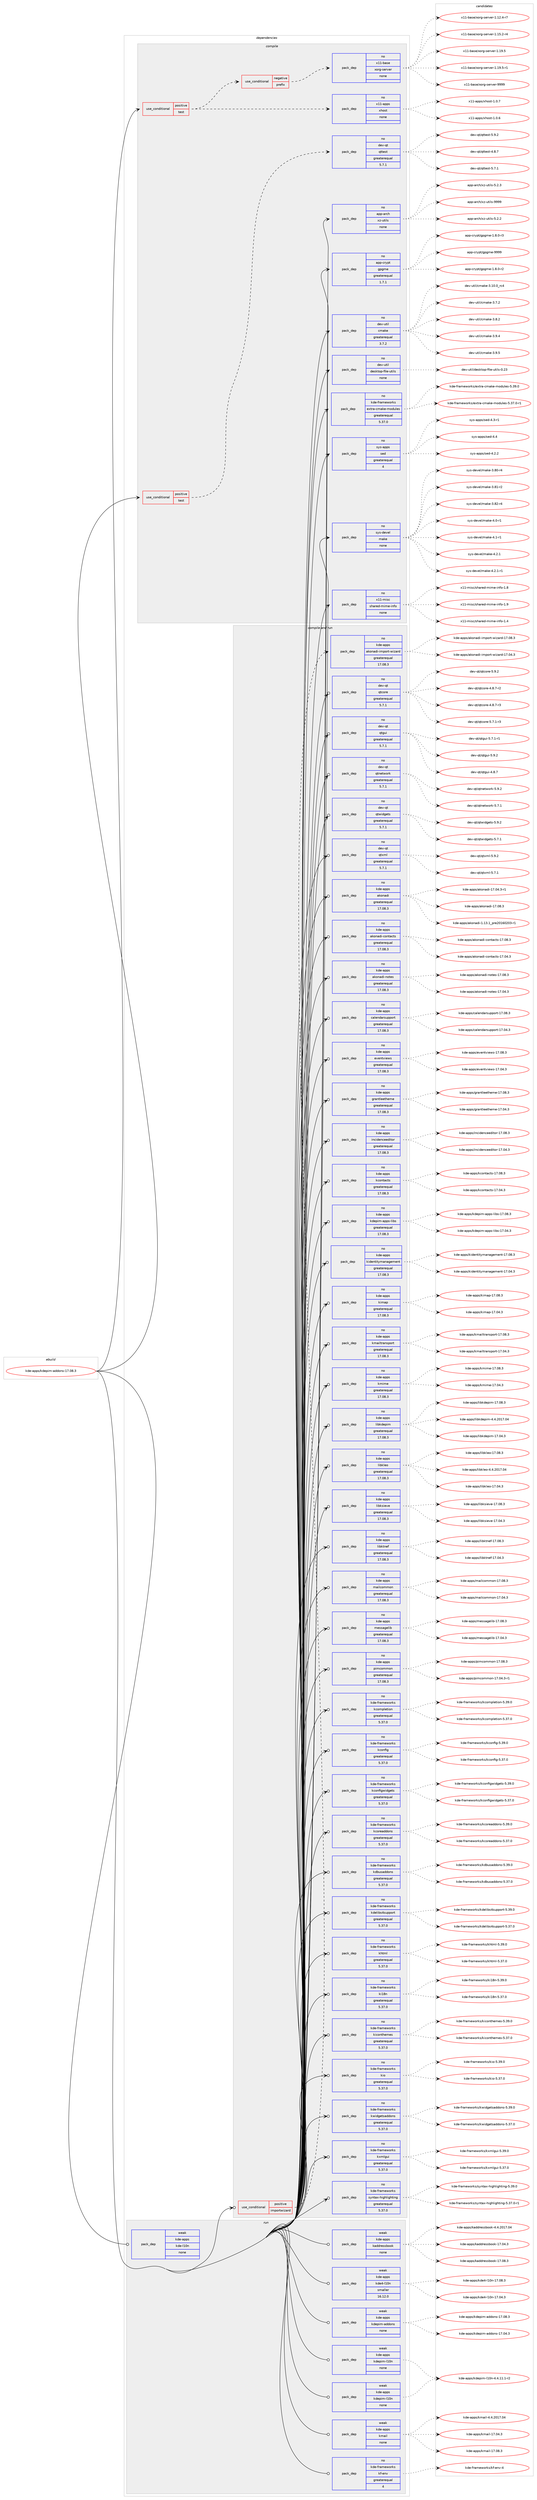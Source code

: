 digraph prolog {

# *************
# Graph options
# *************

newrank=true;
concentrate=true;
compound=true;
graph [rankdir=LR,fontname=Helvetica,fontsize=10,ranksep=1.5];#, ranksep=2.5, nodesep=0.2];
edge  [arrowhead=vee];
node  [fontname=Helvetica,fontsize=10];

# **********
# The ebuild
# **********

subgraph cluster_leftcol {
color=gray;
rank=same;
label=<<i>ebuild</i>>;
id [label="kde-apps/kdepim-addons-17.08.3", color=red, width=4, href="../kde-apps/kdepim-addons-17.08.3.svg"];
}

# ****************
# The dependencies
# ****************

subgraph cluster_midcol {
color=gray;
label=<<i>dependencies</i>>;
subgraph cluster_compile {
fillcolor="#eeeeee";
style=filled;
label=<<i>compile</i>>;
subgraph cond82694 {
dependency318631 [label=<<TABLE BORDER="0" CELLBORDER="1" CELLSPACING="0" CELLPADDING="4"><TR><TD ROWSPAN="3" CELLPADDING="10">use_conditional</TD></TR><TR><TD>positive</TD></TR><TR><TD>test</TD></TR></TABLE>>, shape=none, color=red];
subgraph cond82695 {
dependency318632 [label=<<TABLE BORDER="0" CELLBORDER="1" CELLSPACING="0" CELLPADDING="4"><TR><TD ROWSPAN="3" CELLPADDING="10">use_conditional</TD></TR><TR><TD>negative</TD></TR><TR><TD>prefix</TD></TR></TABLE>>, shape=none, color=red];
subgraph pack230943 {
dependency318633 [label=<<TABLE BORDER="0" CELLBORDER="1" CELLSPACING="0" CELLPADDING="4" WIDTH="220"><TR><TD ROWSPAN="6" CELLPADDING="30">pack_dep</TD></TR><TR><TD WIDTH="110">no</TD></TR><TR><TD>x11-base</TD></TR><TR><TD>xorg-server</TD></TR><TR><TD>none</TD></TR><TR><TD></TD></TR></TABLE>>, shape=none, color=blue];
}
dependency318632:e -> dependency318633:w [weight=20,style="dashed",arrowhead="vee"];
}
dependency318631:e -> dependency318632:w [weight=20,style="dashed",arrowhead="vee"];
subgraph pack230944 {
dependency318634 [label=<<TABLE BORDER="0" CELLBORDER="1" CELLSPACING="0" CELLPADDING="4" WIDTH="220"><TR><TD ROWSPAN="6" CELLPADDING="30">pack_dep</TD></TR><TR><TD WIDTH="110">no</TD></TR><TR><TD>x11-apps</TD></TR><TR><TD>xhost</TD></TR><TR><TD>none</TD></TR><TR><TD></TD></TR></TABLE>>, shape=none, color=blue];
}
dependency318631:e -> dependency318634:w [weight=20,style="dashed",arrowhead="vee"];
}
id:e -> dependency318631:w [weight=20,style="solid",arrowhead="vee"];
subgraph cond82696 {
dependency318635 [label=<<TABLE BORDER="0" CELLBORDER="1" CELLSPACING="0" CELLPADDING="4"><TR><TD ROWSPAN="3" CELLPADDING="10">use_conditional</TD></TR><TR><TD>positive</TD></TR><TR><TD>test</TD></TR></TABLE>>, shape=none, color=red];
subgraph pack230945 {
dependency318636 [label=<<TABLE BORDER="0" CELLBORDER="1" CELLSPACING="0" CELLPADDING="4" WIDTH="220"><TR><TD ROWSPAN="6" CELLPADDING="30">pack_dep</TD></TR><TR><TD WIDTH="110">no</TD></TR><TR><TD>dev-qt</TD></TR><TR><TD>qttest</TD></TR><TR><TD>greaterequal</TD></TR><TR><TD>5.7.1</TD></TR></TABLE>>, shape=none, color=blue];
}
dependency318635:e -> dependency318636:w [weight=20,style="dashed",arrowhead="vee"];
}
id:e -> dependency318635:w [weight=20,style="solid",arrowhead="vee"];
subgraph pack230946 {
dependency318637 [label=<<TABLE BORDER="0" CELLBORDER="1" CELLSPACING="0" CELLPADDING="4" WIDTH="220"><TR><TD ROWSPAN="6" CELLPADDING="30">pack_dep</TD></TR><TR><TD WIDTH="110">no</TD></TR><TR><TD>app-arch</TD></TR><TR><TD>xz-utils</TD></TR><TR><TD>none</TD></TR><TR><TD></TD></TR></TABLE>>, shape=none, color=blue];
}
id:e -> dependency318637:w [weight=20,style="solid",arrowhead="vee"];
subgraph pack230947 {
dependency318638 [label=<<TABLE BORDER="0" CELLBORDER="1" CELLSPACING="0" CELLPADDING="4" WIDTH="220"><TR><TD ROWSPAN="6" CELLPADDING="30">pack_dep</TD></TR><TR><TD WIDTH="110">no</TD></TR><TR><TD>app-crypt</TD></TR><TR><TD>gpgme</TD></TR><TR><TD>greaterequal</TD></TR><TR><TD>1.7.1</TD></TR></TABLE>>, shape=none, color=blue];
}
id:e -> dependency318638:w [weight=20,style="solid",arrowhead="vee"];
subgraph pack230948 {
dependency318639 [label=<<TABLE BORDER="0" CELLBORDER="1" CELLSPACING="0" CELLPADDING="4" WIDTH="220"><TR><TD ROWSPAN="6" CELLPADDING="30">pack_dep</TD></TR><TR><TD WIDTH="110">no</TD></TR><TR><TD>dev-util</TD></TR><TR><TD>cmake</TD></TR><TR><TD>greaterequal</TD></TR><TR><TD>3.7.2</TD></TR></TABLE>>, shape=none, color=blue];
}
id:e -> dependency318639:w [weight=20,style="solid",arrowhead="vee"];
subgraph pack230949 {
dependency318640 [label=<<TABLE BORDER="0" CELLBORDER="1" CELLSPACING="0" CELLPADDING="4" WIDTH="220"><TR><TD ROWSPAN="6" CELLPADDING="30">pack_dep</TD></TR><TR><TD WIDTH="110">no</TD></TR><TR><TD>dev-util</TD></TR><TR><TD>desktop-file-utils</TD></TR><TR><TD>none</TD></TR><TR><TD></TD></TR></TABLE>>, shape=none, color=blue];
}
id:e -> dependency318640:w [weight=20,style="solid",arrowhead="vee"];
subgraph pack230950 {
dependency318641 [label=<<TABLE BORDER="0" CELLBORDER="1" CELLSPACING="0" CELLPADDING="4" WIDTH="220"><TR><TD ROWSPAN="6" CELLPADDING="30">pack_dep</TD></TR><TR><TD WIDTH="110">no</TD></TR><TR><TD>kde-frameworks</TD></TR><TR><TD>extra-cmake-modules</TD></TR><TR><TD>greaterequal</TD></TR><TR><TD>5.37.0</TD></TR></TABLE>>, shape=none, color=blue];
}
id:e -> dependency318641:w [weight=20,style="solid",arrowhead="vee"];
subgraph pack230951 {
dependency318642 [label=<<TABLE BORDER="0" CELLBORDER="1" CELLSPACING="0" CELLPADDING="4" WIDTH="220"><TR><TD ROWSPAN="6" CELLPADDING="30">pack_dep</TD></TR><TR><TD WIDTH="110">no</TD></TR><TR><TD>sys-apps</TD></TR><TR><TD>sed</TD></TR><TR><TD>greaterequal</TD></TR><TR><TD>4</TD></TR></TABLE>>, shape=none, color=blue];
}
id:e -> dependency318642:w [weight=20,style="solid",arrowhead="vee"];
subgraph pack230952 {
dependency318643 [label=<<TABLE BORDER="0" CELLBORDER="1" CELLSPACING="0" CELLPADDING="4" WIDTH="220"><TR><TD ROWSPAN="6" CELLPADDING="30">pack_dep</TD></TR><TR><TD WIDTH="110">no</TD></TR><TR><TD>sys-devel</TD></TR><TR><TD>make</TD></TR><TR><TD>none</TD></TR><TR><TD></TD></TR></TABLE>>, shape=none, color=blue];
}
id:e -> dependency318643:w [weight=20,style="solid",arrowhead="vee"];
subgraph pack230953 {
dependency318644 [label=<<TABLE BORDER="0" CELLBORDER="1" CELLSPACING="0" CELLPADDING="4" WIDTH="220"><TR><TD ROWSPAN="6" CELLPADDING="30">pack_dep</TD></TR><TR><TD WIDTH="110">no</TD></TR><TR><TD>x11-misc</TD></TR><TR><TD>shared-mime-info</TD></TR><TR><TD>none</TD></TR><TR><TD></TD></TR></TABLE>>, shape=none, color=blue];
}
id:e -> dependency318644:w [weight=20,style="solid",arrowhead="vee"];
}
subgraph cluster_compileandrun {
fillcolor="#eeeeee";
style=filled;
label=<<i>compile and run</i>>;
subgraph cond82697 {
dependency318645 [label=<<TABLE BORDER="0" CELLBORDER="1" CELLSPACING="0" CELLPADDING="4"><TR><TD ROWSPAN="3" CELLPADDING="10">use_conditional</TD></TR><TR><TD>positive</TD></TR><TR><TD>importwizard</TD></TR></TABLE>>, shape=none, color=red];
subgraph pack230954 {
dependency318646 [label=<<TABLE BORDER="0" CELLBORDER="1" CELLSPACING="0" CELLPADDING="4" WIDTH="220"><TR><TD ROWSPAN="6" CELLPADDING="30">pack_dep</TD></TR><TR><TD WIDTH="110">no</TD></TR><TR><TD>kde-apps</TD></TR><TR><TD>akonadi-import-wizard</TD></TR><TR><TD>greaterequal</TD></TR><TR><TD>17.08.3</TD></TR></TABLE>>, shape=none, color=blue];
}
dependency318645:e -> dependency318646:w [weight=20,style="dashed",arrowhead="vee"];
}
id:e -> dependency318645:w [weight=20,style="solid",arrowhead="odotvee"];
subgraph pack230955 {
dependency318647 [label=<<TABLE BORDER="0" CELLBORDER="1" CELLSPACING="0" CELLPADDING="4" WIDTH="220"><TR><TD ROWSPAN="6" CELLPADDING="30">pack_dep</TD></TR><TR><TD WIDTH="110">no</TD></TR><TR><TD>dev-qt</TD></TR><TR><TD>qtcore</TD></TR><TR><TD>greaterequal</TD></TR><TR><TD>5.7.1</TD></TR></TABLE>>, shape=none, color=blue];
}
id:e -> dependency318647:w [weight=20,style="solid",arrowhead="odotvee"];
subgraph pack230956 {
dependency318648 [label=<<TABLE BORDER="0" CELLBORDER="1" CELLSPACING="0" CELLPADDING="4" WIDTH="220"><TR><TD ROWSPAN="6" CELLPADDING="30">pack_dep</TD></TR><TR><TD WIDTH="110">no</TD></TR><TR><TD>dev-qt</TD></TR><TR><TD>qtgui</TD></TR><TR><TD>greaterequal</TD></TR><TR><TD>5.7.1</TD></TR></TABLE>>, shape=none, color=blue];
}
id:e -> dependency318648:w [weight=20,style="solid",arrowhead="odotvee"];
subgraph pack230957 {
dependency318649 [label=<<TABLE BORDER="0" CELLBORDER="1" CELLSPACING="0" CELLPADDING="4" WIDTH="220"><TR><TD ROWSPAN="6" CELLPADDING="30">pack_dep</TD></TR><TR><TD WIDTH="110">no</TD></TR><TR><TD>dev-qt</TD></TR><TR><TD>qtnetwork</TD></TR><TR><TD>greaterequal</TD></TR><TR><TD>5.7.1</TD></TR></TABLE>>, shape=none, color=blue];
}
id:e -> dependency318649:w [weight=20,style="solid",arrowhead="odotvee"];
subgraph pack230958 {
dependency318650 [label=<<TABLE BORDER="0" CELLBORDER="1" CELLSPACING="0" CELLPADDING="4" WIDTH="220"><TR><TD ROWSPAN="6" CELLPADDING="30">pack_dep</TD></TR><TR><TD WIDTH="110">no</TD></TR><TR><TD>dev-qt</TD></TR><TR><TD>qtwidgets</TD></TR><TR><TD>greaterequal</TD></TR><TR><TD>5.7.1</TD></TR></TABLE>>, shape=none, color=blue];
}
id:e -> dependency318650:w [weight=20,style="solid",arrowhead="odotvee"];
subgraph pack230959 {
dependency318651 [label=<<TABLE BORDER="0" CELLBORDER="1" CELLSPACING="0" CELLPADDING="4" WIDTH="220"><TR><TD ROWSPAN="6" CELLPADDING="30">pack_dep</TD></TR><TR><TD WIDTH="110">no</TD></TR><TR><TD>dev-qt</TD></TR><TR><TD>qtxml</TD></TR><TR><TD>greaterequal</TD></TR><TR><TD>5.7.1</TD></TR></TABLE>>, shape=none, color=blue];
}
id:e -> dependency318651:w [weight=20,style="solid",arrowhead="odotvee"];
subgraph pack230960 {
dependency318652 [label=<<TABLE BORDER="0" CELLBORDER="1" CELLSPACING="0" CELLPADDING="4" WIDTH="220"><TR><TD ROWSPAN="6" CELLPADDING="30">pack_dep</TD></TR><TR><TD WIDTH="110">no</TD></TR><TR><TD>kde-apps</TD></TR><TR><TD>akonadi</TD></TR><TR><TD>greaterequal</TD></TR><TR><TD>17.08.3</TD></TR></TABLE>>, shape=none, color=blue];
}
id:e -> dependency318652:w [weight=20,style="solid",arrowhead="odotvee"];
subgraph pack230961 {
dependency318653 [label=<<TABLE BORDER="0" CELLBORDER="1" CELLSPACING="0" CELLPADDING="4" WIDTH="220"><TR><TD ROWSPAN="6" CELLPADDING="30">pack_dep</TD></TR><TR><TD WIDTH="110">no</TD></TR><TR><TD>kde-apps</TD></TR><TR><TD>akonadi-contacts</TD></TR><TR><TD>greaterequal</TD></TR><TR><TD>17.08.3</TD></TR></TABLE>>, shape=none, color=blue];
}
id:e -> dependency318653:w [weight=20,style="solid",arrowhead="odotvee"];
subgraph pack230962 {
dependency318654 [label=<<TABLE BORDER="0" CELLBORDER="1" CELLSPACING="0" CELLPADDING="4" WIDTH="220"><TR><TD ROWSPAN="6" CELLPADDING="30">pack_dep</TD></TR><TR><TD WIDTH="110">no</TD></TR><TR><TD>kde-apps</TD></TR><TR><TD>akonadi-notes</TD></TR><TR><TD>greaterequal</TD></TR><TR><TD>17.08.3</TD></TR></TABLE>>, shape=none, color=blue];
}
id:e -> dependency318654:w [weight=20,style="solid",arrowhead="odotvee"];
subgraph pack230963 {
dependency318655 [label=<<TABLE BORDER="0" CELLBORDER="1" CELLSPACING="0" CELLPADDING="4" WIDTH="220"><TR><TD ROWSPAN="6" CELLPADDING="30">pack_dep</TD></TR><TR><TD WIDTH="110">no</TD></TR><TR><TD>kde-apps</TD></TR><TR><TD>calendarsupport</TD></TR><TR><TD>greaterequal</TD></TR><TR><TD>17.08.3</TD></TR></TABLE>>, shape=none, color=blue];
}
id:e -> dependency318655:w [weight=20,style="solid",arrowhead="odotvee"];
subgraph pack230964 {
dependency318656 [label=<<TABLE BORDER="0" CELLBORDER="1" CELLSPACING="0" CELLPADDING="4" WIDTH="220"><TR><TD ROWSPAN="6" CELLPADDING="30">pack_dep</TD></TR><TR><TD WIDTH="110">no</TD></TR><TR><TD>kde-apps</TD></TR><TR><TD>eventviews</TD></TR><TR><TD>greaterequal</TD></TR><TR><TD>17.08.3</TD></TR></TABLE>>, shape=none, color=blue];
}
id:e -> dependency318656:w [weight=20,style="solid",arrowhead="odotvee"];
subgraph pack230965 {
dependency318657 [label=<<TABLE BORDER="0" CELLBORDER="1" CELLSPACING="0" CELLPADDING="4" WIDTH="220"><TR><TD ROWSPAN="6" CELLPADDING="30">pack_dep</TD></TR><TR><TD WIDTH="110">no</TD></TR><TR><TD>kde-apps</TD></TR><TR><TD>grantleetheme</TD></TR><TR><TD>greaterequal</TD></TR><TR><TD>17.08.3</TD></TR></TABLE>>, shape=none, color=blue];
}
id:e -> dependency318657:w [weight=20,style="solid",arrowhead="odotvee"];
subgraph pack230966 {
dependency318658 [label=<<TABLE BORDER="0" CELLBORDER="1" CELLSPACING="0" CELLPADDING="4" WIDTH="220"><TR><TD ROWSPAN="6" CELLPADDING="30">pack_dep</TD></TR><TR><TD WIDTH="110">no</TD></TR><TR><TD>kde-apps</TD></TR><TR><TD>incidenceeditor</TD></TR><TR><TD>greaterequal</TD></TR><TR><TD>17.08.3</TD></TR></TABLE>>, shape=none, color=blue];
}
id:e -> dependency318658:w [weight=20,style="solid",arrowhead="odotvee"];
subgraph pack230967 {
dependency318659 [label=<<TABLE BORDER="0" CELLBORDER="1" CELLSPACING="0" CELLPADDING="4" WIDTH="220"><TR><TD ROWSPAN="6" CELLPADDING="30">pack_dep</TD></TR><TR><TD WIDTH="110">no</TD></TR><TR><TD>kde-apps</TD></TR><TR><TD>kcontacts</TD></TR><TR><TD>greaterequal</TD></TR><TR><TD>17.08.3</TD></TR></TABLE>>, shape=none, color=blue];
}
id:e -> dependency318659:w [weight=20,style="solid",arrowhead="odotvee"];
subgraph pack230968 {
dependency318660 [label=<<TABLE BORDER="0" CELLBORDER="1" CELLSPACING="0" CELLPADDING="4" WIDTH="220"><TR><TD ROWSPAN="6" CELLPADDING="30">pack_dep</TD></TR><TR><TD WIDTH="110">no</TD></TR><TR><TD>kde-apps</TD></TR><TR><TD>kdepim-apps-libs</TD></TR><TR><TD>greaterequal</TD></TR><TR><TD>17.08.3</TD></TR></TABLE>>, shape=none, color=blue];
}
id:e -> dependency318660:w [weight=20,style="solid",arrowhead="odotvee"];
subgraph pack230969 {
dependency318661 [label=<<TABLE BORDER="0" CELLBORDER="1" CELLSPACING="0" CELLPADDING="4" WIDTH="220"><TR><TD ROWSPAN="6" CELLPADDING="30">pack_dep</TD></TR><TR><TD WIDTH="110">no</TD></TR><TR><TD>kde-apps</TD></TR><TR><TD>kidentitymanagement</TD></TR><TR><TD>greaterequal</TD></TR><TR><TD>17.08.3</TD></TR></TABLE>>, shape=none, color=blue];
}
id:e -> dependency318661:w [weight=20,style="solid",arrowhead="odotvee"];
subgraph pack230970 {
dependency318662 [label=<<TABLE BORDER="0" CELLBORDER="1" CELLSPACING="0" CELLPADDING="4" WIDTH="220"><TR><TD ROWSPAN="6" CELLPADDING="30">pack_dep</TD></TR><TR><TD WIDTH="110">no</TD></TR><TR><TD>kde-apps</TD></TR><TR><TD>kimap</TD></TR><TR><TD>greaterequal</TD></TR><TR><TD>17.08.3</TD></TR></TABLE>>, shape=none, color=blue];
}
id:e -> dependency318662:w [weight=20,style="solid",arrowhead="odotvee"];
subgraph pack230971 {
dependency318663 [label=<<TABLE BORDER="0" CELLBORDER="1" CELLSPACING="0" CELLPADDING="4" WIDTH="220"><TR><TD ROWSPAN="6" CELLPADDING="30">pack_dep</TD></TR><TR><TD WIDTH="110">no</TD></TR><TR><TD>kde-apps</TD></TR><TR><TD>kmailtransport</TD></TR><TR><TD>greaterequal</TD></TR><TR><TD>17.08.3</TD></TR></TABLE>>, shape=none, color=blue];
}
id:e -> dependency318663:w [weight=20,style="solid",arrowhead="odotvee"];
subgraph pack230972 {
dependency318664 [label=<<TABLE BORDER="0" CELLBORDER="1" CELLSPACING="0" CELLPADDING="4" WIDTH="220"><TR><TD ROWSPAN="6" CELLPADDING="30">pack_dep</TD></TR><TR><TD WIDTH="110">no</TD></TR><TR><TD>kde-apps</TD></TR><TR><TD>kmime</TD></TR><TR><TD>greaterequal</TD></TR><TR><TD>17.08.3</TD></TR></TABLE>>, shape=none, color=blue];
}
id:e -> dependency318664:w [weight=20,style="solid",arrowhead="odotvee"];
subgraph pack230973 {
dependency318665 [label=<<TABLE BORDER="0" CELLBORDER="1" CELLSPACING="0" CELLPADDING="4" WIDTH="220"><TR><TD ROWSPAN="6" CELLPADDING="30">pack_dep</TD></TR><TR><TD WIDTH="110">no</TD></TR><TR><TD>kde-apps</TD></TR><TR><TD>libkdepim</TD></TR><TR><TD>greaterequal</TD></TR><TR><TD>17.08.3</TD></TR></TABLE>>, shape=none, color=blue];
}
id:e -> dependency318665:w [weight=20,style="solid",arrowhead="odotvee"];
subgraph pack230974 {
dependency318666 [label=<<TABLE BORDER="0" CELLBORDER="1" CELLSPACING="0" CELLPADDING="4" WIDTH="220"><TR><TD ROWSPAN="6" CELLPADDING="30">pack_dep</TD></TR><TR><TD WIDTH="110">no</TD></TR><TR><TD>kde-apps</TD></TR><TR><TD>libkleo</TD></TR><TR><TD>greaterequal</TD></TR><TR><TD>17.08.3</TD></TR></TABLE>>, shape=none, color=blue];
}
id:e -> dependency318666:w [weight=20,style="solid",arrowhead="odotvee"];
subgraph pack230975 {
dependency318667 [label=<<TABLE BORDER="0" CELLBORDER="1" CELLSPACING="0" CELLPADDING="4" WIDTH="220"><TR><TD ROWSPAN="6" CELLPADDING="30">pack_dep</TD></TR><TR><TD WIDTH="110">no</TD></TR><TR><TD>kde-apps</TD></TR><TR><TD>libksieve</TD></TR><TR><TD>greaterequal</TD></TR><TR><TD>17.08.3</TD></TR></TABLE>>, shape=none, color=blue];
}
id:e -> dependency318667:w [weight=20,style="solid",arrowhead="odotvee"];
subgraph pack230976 {
dependency318668 [label=<<TABLE BORDER="0" CELLBORDER="1" CELLSPACING="0" CELLPADDING="4" WIDTH="220"><TR><TD ROWSPAN="6" CELLPADDING="30">pack_dep</TD></TR><TR><TD WIDTH="110">no</TD></TR><TR><TD>kde-apps</TD></TR><TR><TD>libktnef</TD></TR><TR><TD>greaterequal</TD></TR><TR><TD>17.08.3</TD></TR></TABLE>>, shape=none, color=blue];
}
id:e -> dependency318668:w [weight=20,style="solid",arrowhead="odotvee"];
subgraph pack230977 {
dependency318669 [label=<<TABLE BORDER="0" CELLBORDER="1" CELLSPACING="0" CELLPADDING="4" WIDTH="220"><TR><TD ROWSPAN="6" CELLPADDING="30">pack_dep</TD></TR><TR><TD WIDTH="110">no</TD></TR><TR><TD>kde-apps</TD></TR><TR><TD>mailcommon</TD></TR><TR><TD>greaterequal</TD></TR><TR><TD>17.08.3</TD></TR></TABLE>>, shape=none, color=blue];
}
id:e -> dependency318669:w [weight=20,style="solid",arrowhead="odotvee"];
subgraph pack230978 {
dependency318670 [label=<<TABLE BORDER="0" CELLBORDER="1" CELLSPACING="0" CELLPADDING="4" WIDTH="220"><TR><TD ROWSPAN="6" CELLPADDING="30">pack_dep</TD></TR><TR><TD WIDTH="110">no</TD></TR><TR><TD>kde-apps</TD></TR><TR><TD>messagelib</TD></TR><TR><TD>greaterequal</TD></TR><TR><TD>17.08.3</TD></TR></TABLE>>, shape=none, color=blue];
}
id:e -> dependency318670:w [weight=20,style="solid",arrowhead="odotvee"];
subgraph pack230979 {
dependency318671 [label=<<TABLE BORDER="0" CELLBORDER="1" CELLSPACING="0" CELLPADDING="4" WIDTH="220"><TR><TD ROWSPAN="6" CELLPADDING="30">pack_dep</TD></TR><TR><TD WIDTH="110">no</TD></TR><TR><TD>kde-apps</TD></TR><TR><TD>pimcommon</TD></TR><TR><TD>greaterequal</TD></TR><TR><TD>17.08.3</TD></TR></TABLE>>, shape=none, color=blue];
}
id:e -> dependency318671:w [weight=20,style="solid",arrowhead="odotvee"];
subgraph pack230980 {
dependency318672 [label=<<TABLE BORDER="0" CELLBORDER="1" CELLSPACING="0" CELLPADDING="4" WIDTH="220"><TR><TD ROWSPAN="6" CELLPADDING="30">pack_dep</TD></TR><TR><TD WIDTH="110">no</TD></TR><TR><TD>kde-frameworks</TD></TR><TR><TD>kcompletion</TD></TR><TR><TD>greaterequal</TD></TR><TR><TD>5.37.0</TD></TR></TABLE>>, shape=none, color=blue];
}
id:e -> dependency318672:w [weight=20,style="solid",arrowhead="odotvee"];
subgraph pack230981 {
dependency318673 [label=<<TABLE BORDER="0" CELLBORDER="1" CELLSPACING="0" CELLPADDING="4" WIDTH="220"><TR><TD ROWSPAN="6" CELLPADDING="30">pack_dep</TD></TR><TR><TD WIDTH="110">no</TD></TR><TR><TD>kde-frameworks</TD></TR><TR><TD>kconfig</TD></TR><TR><TD>greaterequal</TD></TR><TR><TD>5.37.0</TD></TR></TABLE>>, shape=none, color=blue];
}
id:e -> dependency318673:w [weight=20,style="solid",arrowhead="odotvee"];
subgraph pack230982 {
dependency318674 [label=<<TABLE BORDER="0" CELLBORDER="1" CELLSPACING="0" CELLPADDING="4" WIDTH="220"><TR><TD ROWSPAN="6" CELLPADDING="30">pack_dep</TD></TR><TR><TD WIDTH="110">no</TD></TR><TR><TD>kde-frameworks</TD></TR><TR><TD>kconfigwidgets</TD></TR><TR><TD>greaterequal</TD></TR><TR><TD>5.37.0</TD></TR></TABLE>>, shape=none, color=blue];
}
id:e -> dependency318674:w [weight=20,style="solid",arrowhead="odotvee"];
subgraph pack230983 {
dependency318675 [label=<<TABLE BORDER="0" CELLBORDER="1" CELLSPACING="0" CELLPADDING="4" WIDTH="220"><TR><TD ROWSPAN="6" CELLPADDING="30">pack_dep</TD></TR><TR><TD WIDTH="110">no</TD></TR><TR><TD>kde-frameworks</TD></TR><TR><TD>kcoreaddons</TD></TR><TR><TD>greaterequal</TD></TR><TR><TD>5.37.0</TD></TR></TABLE>>, shape=none, color=blue];
}
id:e -> dependency318675:w [weight=20,style="solid",arrowhead="odotvee"];
subgraph pack230984 {
dependency318676 [label=<<TABLE BORDER="0" CELLBORDER="1" CELLSPACING="0" CELLPADDING="4" WIDTH="220"><TR><TD ROWSPAN="6" CELLPADDING="30">pack_dep</TD></TR><TR><TD WIDTH="110">no</TD></TR><TR><TD>kde-frameworks</TD></TR><TR><TD>kdbusaddons</TD></TR><TR><TD>greaterequal</TD></TR><TR><TD>5.37.0</TD></TR></TABLE>>, shape=none, color=blue];
}
id:e -> dependency318676:w [weight=20,style="solid",arrowhead="odotvee"];
subgraph pack230985 {
dependency318677 [label=<<TABLE BORDER="0" CELLBORDER="1" CELLSPACING="0" CELLPADDING="4" WIDTH="220"><TR><TD ROWSPAN="6" CELLPADDING="30">pack_dep</TD></TR><TR><TD WIDTH="110">no</TD></TR><TR><TD>kde-frameworks</TD></TR><TR><TD>kdelibs4support</TD></TR><TR><TD>greaterequal</TD></TR><TR><TD>5.37.0</TD></TR></TABLE>>, shape=none, color=blue];
}
id:e -> dependency318677:w [weight=20,style="solid",arrowhead="odotvee"];
subgraph pack230986 {
dependency318678 [label=<<TABLE BORDER="0" CELLBORDER="1" CELLSPACING="0" CELLPADDING="4" WIDTH="220"><TR><TD ROWSPAN="6" CELLPADDING="30">pack_dep</TD></TR><TR><TD WIDTH="110">no</TD></TR><TR><TD>kde-frameworks</TD></TR><TR><TD>khtml</TD></TR><TR><TD>greaterequal</TD></TR><TR><TD>5.37.0</TD></TR></TABLE>>, shape=none, color=blue];
}
id:e -> dependency318678:w [weight=20,style="solid",arrowhead="odotvee"];
subgraph pack230987 {
dependency318679 [label=<<TABLE BORDER="0" CELLBORDER="1" CELLSPACING="0" CELLPADDING="4" WIDTH="220"><TR><TD ROWSPAN="6" CELLPADDING="30">pack_dep</TD></TR><TR><TD WIDTH="110">no</TD></TR><TR><TD>kde-frameworks</TD></TR><TR><TD>ki18n</TD></TR><TR><TD>greaterequal</TD></TR><TR><TD>5.37.0</TD></TR></TABLE>>, shape=none, color=blue];
}
id:e -> dependency318679:w [weight=20,style="solid",arrowhead="odotvee"];
subgraph pack230988 {
dependency318680 [label=<<TABLE BORDER="0" CELLBORDER="1" CELLSPACING="0" CELLPADDING="4" WIDTH="220"><TR><TD ROWSPAN="6" CELLPADDING="30">pack_dep</TD></TR><TR><TD WIDTH="110">no</TD></TR><TR><TD>kde-frameworks</TD></TR><TR><TD>kiconthemes</TD></TR><TR><TD>greaterequal</TD></TR><TR><TD>5.37.0</TD></TR></TABLE>>, shape=none, color=blue];
}
id:e -> dependency318680:w [weight=20,style="solid",arrowhead="odotvee"];
subgraph pack230989 {
dependency318681 [label=<<TABLE BORDER="0" CELLBORDER="1" CELLSPACING="0" CELLPADDING="4" WIDTH="220"><TR><TD ROWSPAN="6" CELLPADDING="30">pack_dep</TD></TR><TR><TD WIDTH="110">no</TD></TR><TR><TD>kde-frameworks</TD></TR><TR><TD>kio</TD></TR><TR><TD>greaterequal</TD></TR><TR><TD>5.37.0</TD></TR></TABLE>>, shape=none, color=blue];
}
id:e -> dependency318681:w [weight=20,style="solid",arrowhead="odotvee"];
subgraph pack230990 {
dependency318682 [label=<<TABLE BORDER="0" CELLBORDER="1" CELLSPACING="0" CELLPADDING="4" WIDTH="220"><TR><TD ROWSPAN="6" CELLPADDING="30">pack_dep</TD></TR><TR><TD WIDTH="110">no</TD></TR><TR><TD>kde-frameworks</TD></TR><TR><TD>kwidgetsaddons</TD></TR><TR><TD>greaterequal</TD></TR><TR><TD>5.37.0</TD></TR></TABLE>>, shape=none, color=blue];
}
id:e -> dependency318682:w [weight=20,style="solid",arrowhead="odotvee"];
subgraph pack230991 {
dependency318683 [label=<<TABLE BORDER="0" CELLBORDER="1" CELLSPACING="0" CELLPADDING="4" WIDTH="220"><TR><TD ROWSPAN="6" CELLPADDING="30">pack_dep</TD></TR><TR><TD WIDTH="110">no</TD></TR><TR><TD>kde-frameworks</TD></TR><TR><TD>kxmlgui</TD></TR><TR><TD>greaterequal</TD></TR><TR><TD>5.37.0</TD></TR></TABLE>>, shape=none, color=blue];
}
id:e -> dependency318683:w [weight=20,style="solid",arrowhead="odotvee"];
subgraph pack230992 {
dependency318684 [label=<<TABLE BORDER="0" CELLBORDER="1" CELLSPACING="0" CELLPADDING="4" WIDTH="220"><TR><TD ROWSPAN="6" CELLPADDING="30">pack_dep</TD></TR><TR><TD WIDTH="110">no</TD></TR><TR><TD>kde-frameworks</TD></TR><TR><TD>syntax-highlighting</TD></TR><TR><TD>greaterequal</TD></TR><TR><TD>5.37.0</TD></TR></TABLE>>, shape=none, color=blue];
}
id:e -> dependency318684:w [weight=20,style="solid",arrowhead="odotvee"];
}
subgraph cluster_run {
fillcolor="#eeeeee";
style=filled;
label=<<i>run</i>>;
subgraph pack230993 {
dependency318685 [label=<<TABLE BORDER="0" CELLBORDER="1" CELLSPACING="0" CELLPADDING="4" WIDTH="220"><TR><TD ROWSPAN="6" CELLPADDING="30">pack_dep</TD></TR><TR><TD WIDTH="110">no</TD></TR><TR><TD>kde-frameworks</TD></TR><TR><TD>kf-env</TD></TR><TR><TD>greaterequal</TD></TR><TR><TD>4</TD></TR></TABLE>>, shape=none, color=blue];
}
id:e -> dependency318685:w [weight=20,style="solid",arrowhead="odot"];
subgraph pack230994 {
dependency318686 [label=<<TABLE BORDER="0" CELLBORDER="1" CELLSPACING="0" CELLPADDING="4" WIDTH="220"><TR><TD ROWSPAN="6" CELLPADDING="30">pack_dep</TD></TR><TR><TD WIDTH="110">weak</TD></TR><TR><TD>kde-apps</TD></TR><TR><TD>kaddressbook</TD></TR><TR><TD>none</TD></TR><TR><TD></TD></TR></TABLE>>, shape=none, color=blue];
}
id:e -> dependency318686:w [weight=20,style="solid",arrowhead="odot"];
subgraph pack230995 {
dependency318687 [label=<<TABLE BORDER="0" CELLBORDER="1" CELLSPACING="0" CELLPADDING="4" WIDTH="220"><TR><TD ROWSPAN="6" CELLPADDING="30">pack_dep</TD></TR><TR><TD WIDTH="110">weak</TD></TR><TR><TD>kde-apps</TD></TR><TR><TD>kde-l10n</TD></TR><TR><TD>none</TD></TR><TR><TD></TD></TR></TABLE>>, shape=none, color=blue];
}
id:e -> dependency318687:w [weight=20,style="solid",arrowhead="odot"];
subgraph pack230996 {
dependency318688 [label=<<TABLE BORDER="0" CELLBORDER="1" CELLSPACING="0" CELLPADDING="4" WIDTH="220"><TR><TD ROWSPAN="6" CELLPADDING="30">pack_dep</TD></TR><TR><TD WIDTH="110">weak</TD></TR><TR><TD>kde-apps</TD></TR><TR><TD>kde4-l10n</TD></TR><TR><TD>smaller</TD></TR><TR><TD>16.12.0</TD></TR></TABLE>>, shape=none, color=blue];
}
id:e -> dependency318688:w [weight=20,style="solid",arrowhead="odot"];
subgraph pack230997 {
dependency318689 [label=<<TABLE BORDER="0" CELLBORDER="1" CELLSPACING="0" CELLPADDING="4" WIDTH="220"><TR><TD ROWSPAN="6" CELLPADDING="30">pack_dep</TD></TR><TR><TD WIDTH="110">weak</TD></TR><TR><TD>kde-apps</TD></TR><TR><TD>kdepim-addons</TD></TR><TR><TD>none</TD></TR><TR><TD></TD></TR></TABLE>>, shape=none, color=blue];
}
id:e -> dependency318689:w [weight=20,style="solid",arrowhead="odot"];
subgraph pack230998 {
dependency318690 [label=<<TABLE BORDER="0" CELLBORDER="1" CELLSPACING="0" CELLPADDING="4" WIDTH="220"><TR><TD ROWSPAN="6" CELLPADDING="30">pack_dep</TD></TR><TR><TD WIDTH="110">weak</TD></TR><TR><TD>kde-apps</TD></TR><TR><TD>kdepim-l10n</TD></TR><TR><TD>none</TD></TR><TR><TD></TD></TR></TABLE>>, shape=none, color=blue];
}
id:e -> dependency318690:w [weight=20,style="solid",arrowhead="odot"];
subgraph pack230999 {
dependency318691 [label=<<TABLE BORDER="0" CELLBORDER="1" CELLSPACING="0" CELLPADDING="4" WIDTH="220"><TR><TD ROWSPAN="6" CELLPADDING="30">pack_dep</TD></TR><TR><TD WIDTH="110">weak</TD></TR><TR><TD>kde-apps</TD></TR><TR><TD>kdepim-l10n</TD></TR><TR><TD>none</TD></TR><TR><TD></TD></TR></TABLE>>, shape=none, color=blue];
}
id:e -> dependency318691:w [weight=20,style="solid",arrowhead="odot"];
subgraph pack231000 {
dependency318692 [label=<<TABLE BORDER="0" CELLBORDER="1" CELLSPACING="0" CELLPADDING="4" WIDTH="220"><TR><TD ROWSPAN="6" CELLPADDING="30">pack_dep</TD></TR><TR><TD WIDTH="110">weak</TD></TR><TR><TD>kde-apps</TD></TR><TR><TD>kmail</TD></TR><TR><TD>none</TD></TR><TR><TD></TD></TR></TABLE>>, shape=none, color=blue];
}
id:e -> dependency318692:w [weight=20,style="solid",arrowhead="odot"];
}
}

# **************
# The candidates
# **************

subgraph cluster_choices {
rank=same;
color=gray;
label=<<i>candidates</i>>;

subgraph choice230943 {
color=black;
nodesep=1;
choice12049494598971151014712011111410345115101114118101114454946495046524511455 [label="x11-base/xorg-server-1.12.4-r7", color=red, width=4,href="../x11-base/xorg-server-1.12.4-r7.svg"];
choice12049494598971151014712011111410345115101114118101114454946495346504511452 [label="x11-base/xorg-server-1.15.2-r4", color=red, width=4,href="../x11-base/xorg-server-1.15.2-r4.svg"];
choice1204949459897115101471201111141034511510111411810111445494649574653 [label="x11-base/xorg-server-1.19.5", color=red, width=4,href="../x11-base/xorg-server-1.19.5.svg"];
choice12049494598971151014712011111410345115101114118101114454946495746534511449 [label="x11-base/xorg-server-1.19.5-r1", color=red, width=4,href="../x11-base/xorg-server-1.19.5-r1.svg"];
choice120494945989711510147120111114103451151011141181011144557575757 [label="x11-base/xorg-server-9999", color=red, width=4,href="../x11-base/xorg-server-9999.svg"];
dependency318633:e -> choice12049494598971151014712011111410345115101114118101114454946495046524511455:w [style=dotted,weight="100"];
dependency318633:e -> choice12049494598971151014712011111410345115101114118101114454946495346504511452:w [style=dotted,weight="100"];
dependency318633:e -> choice1204949459897115101471201111141034511510111411810111445494649574653:w [style=dotted,weight="100"];
dependency318633:e -> choice12049494598971151014712011111410345115101114118101114454946495746534511449:w [style=dotted,weight="100"];
dependency318633:e -> choice120494945989711510147120111114103451151011141181011144557575757:w [style=dotted,weight="100"];
}
subgraph choice230944 {
color=black;
nodesep=1;
choice1204949459711211211547120104111115116454946484654 [label="x11-apps/xhost-1.0.6", color=red, width=4,href="../x11-apps/xhost-1.0.6.svg"];
choice1204949459711211211547120104111115116454946484655 [label="x11-apps/xhost-1.0.7", color=red, width=4,href="../x11-apps/xhost-1.0.7.svg"];
dependency318634:e -> choice1204949459711211211547120104111115116454946484654:w [style=dotted,weight="100"];
dependency318634:e -> choice1204949459711211211547120104111115116454946484655:w [style=dotted,weight="100"];
}
subgraph choice230945 {
color=black;
nodesep=1;
choice1001011184511311647113116116101115116455246564655 [label="dev-qt/qttest-4.8.7", color=red, width=4,href="../dev-qt/qttest-4.8.7.svg"];
choice1001011184511311647113116116101115116455346554649 [label="dev-qt/qttest-5.7.1", color=red, width=4,href="../dev-qt/qttest-5.7.1.svg"];
choice1001011184511311647113116116101115116455346574650 [label="dev-qt/qttest-5.9.2", color=red, width=4,href="../dev-qt/qttest-5.9.2.svg"];
dependency318636:e -> choice1001011184511311647113116116101115116455246564655:w [style=dotted,weight="100"];
dependency318636:e -> choice1001011184511311647113116116101115116455346554649:w [style=dotted,weight="100"];
dependency318636:e -> choice1001011184511311647113116116101115116455346574650:w [style=dotted,weight="100"];
}
subgraph choice230946 {
color=black;
nodesep=1;
choice971121124597114991044712012245117116105108115455346504650 [label="app-arch/xz-utils-5.2.2", color=red, width=4,href="../app-arch/xz-utils-5.2.2.svg"];
choice971121124597114991044712012245117116105108115455346504651 [label="app-arch/xz-utils-5.2.3", color=red, width=4,href="../app-arch/xz-utils-5.2.3.svg"];
choice9711211245971149910447120122451171161051081154557575757 [label="app-arch/xz-utils-9999", color=red, width=4,href="../app-arch/xz-utils-9999.svg"];
dependency318637:e -> choice971121124597114991044712012245117116105108115455346504650:w [style=dotted,weight="100"];
dependency318637:e -> choice971121124597114991044712012245117116105108115455346504651:w [style=dotted,weight="100"];
dependency318637:e -> choice9711211245971149910447120122451171161051081154557575757:w [style=dotted,weight="100"];
}
subgraph choice230947 {
color=black;
nodesep=1;
choice971121124599114121112116471031121031091014549465646484511450 [label="app-crypt/gpgme-1.8.0-r2", color=red, width=4,href="../app-crypt/gpgme-1.8.0-r2.svg"];
choice971121124599114121112116471031121031091014549465646484511451 [label="app-crypt/gpgme-1.8.0-r3", color=red, width=4,href="../app-crypt/gpgme-1.8.0-r3.svg"];
choice971121124599114121112116471031121031091014557575757 [label="app-crypt/gpgme-9999", color=red, width=4,href="../app-crypt/gpgme-9999.svg"];
dependency318638:e -> choice971121124599114121112116471031121031091014549465646484511450:w [style=dotted,weight="100"];
dependency318638:e -> choice971121124599114121112116471031121031091014549465646484511451:w [style=dotted,weight="100"];
dependency318638:e -> choice971121124599114121112116471031121031091014557575757:w [style=dotted,weight="100"];
}
subgraph choice230948 {
color=black;
nodesep=1;
choice1001011184511711610510847991099710710145514649484648951149952 [label="dev-util/cmake-3.10.0_rc4", color=red, width=4,href="../dev-util/cmake-3.10.0_rc4.svg"];
choice10010111845117116105108479910997107101455146554650 [label="dev-util/cmake-3.7.2", color=red, width=4,href="../dev-util/cmake-3.7.2.svg"];
choice10010111845117116105108479910997107101455146564650 [label="dev-util/cmake-3.8.2", color=red, width=4,href="../dev-util/cmake-3.8.2.svg"];
choice10010111845117116105108479910997107101455146574652 [label="dev-util/cmake-3.9.4", color=red, width=4,href="../dev-util/cmake-3.9.4.svg"];
choice10010111845117116105108479910997107101455146574653 [label="dev-util/cmake-3.9.5", color=red, width=4,href="../dev-util/cmake-3.9.5.svg"];
dependency318639:e -> choice1001011184511711610510847991099710710145514649484648951149952:w [style=dotted,weight="100"];
dependency318639:e -> choice10010111845117116105108479910997107101455146554650:w [style=dotted,weight="100"];
dependency318639:e -> choice10010111845117116105108479910997107101455146564650:w [style=dotted,weight="100"];
dependency318639:e -> choice10010111845117116105108479910997107101455146574652:w [style=dotted,weight="100"];
dependency318639:e -> choice10010111845117116105108479910997107101455146574653:w [style=dotted,weight="100"];
}
subgraph choice230949 {
color=black;
nodesep=1;
choice100101118451171161051084710010111510711611111245102105108101451171161051081154548465051 [label="dev-util/desktop-file-utils-0.23", color=red, width=4,href="../dev-util/desktop-file-utils-0.23.svg"];
dependency318640:e -> choice100101118451171161051084710010111510711611111245102105108101451171161051081154548465051:w [style=dotted,weight="100"];
}
subgraph choice230950 {
color=black;
nodesep=1;
choice1071001014510211497109101119111114107115471011201161149745991099710710145109111100117108101115455346515546484511449 [label="kde-frameworks/extra-cmake-modules-5.37.0-r1", color=red, width=4,href="../kde-frameworks/extra-cmake-modules-5.37.0-r1.svg"];
choice107100101451021149710910111911111410711547101120116114974599109971071014510911110011710810111545534651574648 [label="kde-frameworks/extra-cmake-modules-5.39.0", color=red, width=4,href="../kde-frameworks/extra-cmake-modules-5.39.0.svg"];
dependency318641:e -> choice1071001014510211497109101119111114107115471011201161149745991099710710145109111100117108101115455346515546484511449:w [style=dotted,weight="100"];
dependency318641:e -> choice107100101451021149710910111911111410711547101120116114974599109971071014510911110011710810111545534651574648:w [style=dotted,weight="100"];
}
subgraph choice230951 {
color=black;
nodesep=1;
choice115121115459711211211547115101100455246504650 [label="sys-apps/sed-4.2.2", color=red, width=4,href="../sys-apps/sed-4.2.2.svg"];
choice115121115459711211211547115101100455246514511449 [label="sys-apps/sed-4.3-r1", color=red, width=4,href="../sys-apps/sed-4.3-r1.svg"];
choice11512111545971121121154711510110045524652 [label="sys-apps/sed-4.4", color=red, width=4,href="../sys-apps/sed-4.4.svg"];
dependency318642:e -> choice115121115459711211211547115101100455246504650:w [style=dotted,weight="100"];
dependency318642:e -> choice115121115459711211211547115101100455246514511449:w [style=dotted,weight="100"];
dependency318642:e -> choice11512111545971121121154711510110045524652:w [style=dotted,weight="100"];
}
subgraph choice230952 {
color=black;
nodesep=1;
choice11512111545100101118101108471099710710145514656484511452 [label="sys-devel/make-3.80-r4", color=red, width=4,href="../sys-devel/make-3.80-r4.svg"];
choice11512111545100101118101108471099710710145514656494511450 [label="sys-devel/make-3.81-r2", color=red, width=4,href="../sys-devel/make-3.81-r2.svg"];
choice11512111545100101118101108471099710710145514656504511452 [label="sys-devel/make-3.82-r4", color=red, width=4,href="../sys-devel/make-3.82-r4.svg"];
choice115121115451001011181011084710997107101455246484511449 [label="sys-devel/make-4.0-r1", color=red, width=4,href="../sys-devel/make-4.0-r1.svg"];
choice115121115451001011181011084710997107101455246494511449 [label="sys-devel/make-4.1-r1", color=red, width=4,href="../sys-devel/make-4.1-r1.svg"];
choice115121115451001011181011084710997107101455246504649 [label="sys-devel/make-4.2.1", color=red, width=4,href="../sys-devel/make-4.2.1.svg"];
choice1151211154510010111810110847109971071014552465046494511449 [label="sys-devel/make-4.2.1-r1", color=red, width=4,href="../sys-devel/make-4.2.1-r1.svg"];
dependency318643:e -> choice11512111545100101118101108471099710710145514656484511452:w [style=dotted,weight="100"];
dependency318643:e -> choice11512111545100101118101108471099710710145514656494511450:w [style=dotted,weight="100"];
dependency318643:e -> choice11512111545100101118101108471099710710145514656504511452:w [style=dotted,weight="100"];
dependency318643:e -> choice115121115451001011181011084710997107101455246484511449:w [style=dotted,weight="100"];
dependency318643:e -> choice115121115451001011181011084710997107101455246494511449:w [style=dotted,weight="100"];
dependency318643:e -> choice115121115451001011181011084710997107101455246504649:w [style=dotted,weight="100"];
dependency318643:e -> choice1151211154510010111810110847109971071014552465046494511449:w [style=dotted,weight="100"];
}
subgraph choice230953 {
color=black;
nodesep=1;
choice120494945109105115994711510497114101100451091051091014510511010211145494652 [label="x11-misc/shared-mime-info-1.4", color=red, width=4,href="../x11-misc/shared-mime-info-1.4.svg"];
choice120494945109105115994711510497114101100451091051091014510511010211145494656 [label="x11-misc/shared-mime-info-1.8", color=red, width=4,href="../x11-misc/shared-mime-info-1.8.svg"];
choice120494945109105115994711510497114101100451091051091014510511010211145494657 [label="x11-misc/shared-mime-info-1.9", color=red, width=4,href="../x11-misc/shared-mime-info-1.9.svg"];
dependency318644:e -> choice120494945109105115994711510497114101100451091051091014510511010211145494652:w [style=dotted,weight="100"];
dependency318644:e -> choice120494945109105115994711510497114101100451091051091014510511010211145494656:w [style=dotted,weight="100"];
dependency318644:e -> choice120494945109105115994711510497114101100451091051091014510511010211145494657:w [style=dotted,weight="100"];
}
subgraph choice230954 {
color=black;
nodesep=1;
choice10710010145971121121154797107111110971001054510510911211111411645119105122971141004549554648524651 [label="kde-apps/akonadi-import-wizard-17.04.3", color=red, width=4,href="../kde-apps/akonadi-import-wizard-17.04.3.svg"];
choice10710010145971121121154797107111110971001054510510911211111411645119105122971141004549554648564651 [label="kde-apps/akonadi-import-wizard-17.08.3", color=red, width=4,href="../kde-apps/akonadi-import-wizard-17.08.3.svg"];
dependency318646:e -> choice10710010145971121121154797107111110971001054510510911211111411645119105122971141004549554648524651:w [style=dotted,weight="100"];
dependency318646:e -> choice10710010145971121121154797107111110971001054510510911211111411645119105122971141004549554648564651:w [style=dotted,weight="100"];
}
subgraph choice230955 {
color=black;
nodesep=1;
choice1001011184511311647113116991111141014552465646554511450 [label="dev-qt/qtcore-4.8.7-r2", color=red, width=4,href="../dev-qt/qtcore-4.8.7-r2.svg"];
choice1001011184511311647113116991111141014552465646554511451 [label="dev-qt/qtcore-4.8.7-r3", color=red, width=4,href="../dev-qt/qtcore-4.8.7-r3.svg"];
choice1001011184511311647113116991111141014553465546494511451 [label="dev-qt/qtcore-5.7.1-r3", color=red, width=4,href="../dev-qt/qtcore-5.7.1-r3.svg"];
choice100101118451131164711311699111114101455346574650 [label="dev-qt/qtcore-5.9.2", color=red, width=4,href="../dev-qt/qtcore-5.9.2.svg"];
dependency318647:e -> choice1001011184511311647113116991111141014552465646554511450:w [style=dotted,weight="100"];
dependency318647:e -> choice1001011184511311647113116991111141014552465646554511451:w [style=dotted,weight="100"];
dependency318647:e -> choice1001011184511311647113116991111141014553465546494511451:w [style=dotted,weight="100"];
dependency318647:e -> choice100101118451131164711311699111114101455346574650:w [style=dotted,weight="100"];
}
subgraph choice230956 {
color=black;
nodesep=1;
choice1001011184511311647113116103117105455246564655 [label="dev-qt/qtgui-4.8.7", color=red, width=4,href="../dev-qt/qtgui-4.8.7.svg"];
choice10010111845113116471131161031171054553465546494511449 [label="dev-qt/qtgui-5.7.1-r1", color=red, width=4,href="../dev-qt/qtgui-5.7.1-r1.svg"];
choice1001011184511311647113116103117105455346574650 [label="dev-qt/qtgui-5.9.2", color=red, width=4,href="../dev-qt/qtgui-5.9.2.svg"];
dependency318648:e -> choice1001011184511311647113116103117105455246564655:w [style=dotted,weight="100"];
dependency318648:e -> choice10010111845113116471131161031171054553465546494511449:w [style=dotted,weight="100"];
dependency318648:e -> choice1001011184511311647113116103117105455346574650:w [style=dotted,weight="100"];
}
subgraph choice230957 {
color=black;
nodesep=1;
choice1001011184511311647113116110101116119111114107455346554649 [label="dev-qt/qtnetwork-5.7.1", color=red, width=4,href="../dev-qt/qtnetwork-5.7.1.svg"];
choice1001011184511311647113116110101116119111114107455346574650 [label="dev-qt/qtnetwork-5.9.2", color=red, width=4,href="../dev-qt/qtnetwork-5.9.2.svg"];
dependency318649:e -> choice1001011184511311647113116110101116119111114107455346554649:w [style=dotted,weight="100"];
dependency318649:e -> choice1001011184511311647113116110101116119111114107455346574650:w [style=dotted,weight="100"];
}
subgraph choice230958 {
color=black;
nodesep=1;
choice1001011184511311647113116119105100103101116115455346554649 [label="dev-qt/qtwidgets-5.7.1", color=red, width=4,href="../dev-qt/qtwidgets-5.7.1.svg"];
choice1001011184511311647113116119105100103101116115455346574650 [label="dev-qt/qtwidgets-5.9.2", color=red, width=4,href="../dev-qt/qtwidgets-5.9.2.svg"];
dependency318650:e -> choice1001011184511311647113116119105100103101116115455346554649:w [style=dotted,weight="100"];
dependency318650:e -> choice1001011184511311647113116119105100103101116115455346574650:w [style=dotted,weight="100"];
}
subgraph choice230959 {
color=black;
nodesep=1;
choice1001011184511311647113116120109108455346554649 [label="dev-qt/qtxml-5.7.1", color=red, width=4,href="../dev-qt/qtxml-5.7.1.svg"];
choice1001011184511311647113116120109108455346574650 [label="dev-qt/qtxml-5.9.2", color=red, width=4,href="../dev-qt/qtxml-5.9.2.svg"];
dependency318651:e -> choice1001011184511311647113116120109108455346554649:w [style=dotted,weight="100"];
dependency318651:e -> choice1001011184511311647113116120109108455346574650:w [style=dotted,weight="100"];
}
subgraph choice230960 {
color=black;
nodesep=1;
choice1071001014597112112115479710711111097100105454946495146499511211410150484954485048514511449 [label="kde-apps/akonadi-1.13.1_pre20160203-r1", color=red, width=4,href="../kde-apps/akonadi-1.13.1_pre20160203-r1.svg"];
choice107100101459711211211547971071111109710010545495546485246514511449 [label="kde-apps/akonadi-17.04.3-r1", color=red, width=4,href="../kde-apps/akonadi-17.04.3-r1.svg"];
choice10710010145971121121154797107111110971001054549554648564651 [label="kde-apps/akonadi-17.08.3", color=red, width=4,href="../kde-apps/akonadi-17.08.3.svg"];
dependency318652:e -> choice1071001014597112112115479710711111097100105454946495146499511211410150484954485048514511449:w [style=dotted,weight="100"];
dependency318652:e -> choice107100101459711211211547971071111109710010545495546485246514511449:w [style=dotted,weight="100"];
dependency318652:e -> choice10710010145971121121154797107111110971001054549554648564651:w [style=dotted,weight="100"];
}
subgraph choice230961 {
color=black;
nodesep=1;
choice1071001014597112112115479710711111097100105459911111011697991161154549554648524651 [label="kde-apps/akonadi-contacts-17.04.3", color=red, width=4,href="../kde-apps/akonadi-contacts-17.04.3.svg"];
choice1071001014597112112115479710711111097100105459911111011697991161154549554648564651 [label="kde-apps/akonadi-contacts-17.08.3", color=red, width=4,href="../kde-apps/akonadi-contacts-17.08.3.svg"];
dependency318653:e -> choice1071001014597112112115479710711111097100105459911111011697991161154549554648524651:w [style=dotted,weight="100"];
dependency318653:e -> choice1071001014597112112115479710711111097100105459911111011697991161154549554648564651:w [style=dotted,weight="100"];
}
subgraph choice230962 {
color=black;
nodesep=1;
choice1071001014597112112115479710711111097100105451101111161011154549554648524651 [label="kde-apps/akonadi-notes-17.04.3", color=red, width=4,href="../kde-apps/akonadi-notes-17.04.3.svg"];
choice1071001014597112112115479710711111097100105451101111161011154549554648564651 [label="kde-apps/akonadi-notes-17.08.3", color=red, width=4,href="../kde-apps/akonadi-notes-17.08.3.svg"];
dependency318654:e -> choice1071001014597112112115479710711111097100105451101111161011154549554648524651:w [style=dotted,weight="100"];
dependency318654:e -> choice1071001014597112112115479710711111097100105451101111161011154549554648564651:w [style=dotted,weight="100"];
}
subgraph choice230963 {
color=black;
nodesep=1;
choice1071001014597112112115479997108101110100971141151171121121111141164549554648524651 [label="kde-apps/calendarsupport-17.04.3", color=red, width=4,href="../kde-apps/calendarsupport-17.04.3.svg"];
choice1071001014597112112115479997108101110100971141151171121121111141164549554648564651 [label="kde-apps/calendarsupport-17.08.3", color=red, width=4,href="../kde-apps/calendarsupport-17.08.3.svg"];
dependency318655:e -> choice1071001014597112112115479997108101110100971141151171121121111141164549554648524651:w [style=dotted,weight="100"];
dependency318655:e -> choice1071001014597112112115479997108101110100971141151171121121111141164549554648564651:w [style=dotted,weight="100"];
}
subgraph choice230964 {
color=black;
nodesep=1;
choice1071001014597112112115471011181011101161181051011191154549554648524651 [label="kde-apps/eventviews-17.04.3", color=red, width=4,href="../kde-apps/eventviews-17.04.3.svg"];
choice1071001014597112112115471011181011101161181051011191154549554648564651 [label="kde-apps/eventviews-17.08.3", color=red, width=4,href="../kde-apps/eventviews-17.08.3.svg"];
dependency318656:e -> choice1071001014597112112115471011181011101161181051011191154549554648524651:w [style=dotted,weight="100"];
dependency318656:e -> choice1071001014597112112115471011181011101161181051011191154549554648564651:w [style=dotted,weight="100"];
}
subgraph choice230965 {
color=black;
nodesep=1;
choice107100101459711211211547103114971101161081011011161041011091014549554648524651 [label="kde-apps/grantleetheme-17.04.3", color=red, width=4,href="../kde-apps/grantleetheme-17.04.3.svg"];
choice107100101459711211211547103114971101161081011011161041011091014549554648564651 [label="kde-apps/grantleetheme-17.08.3", color=red, width=4,href="../kde-apps/grantleetheme-17.08.3.svg"];
dependency318657:e -> choice107100101459711211211547103114971101161081011011161041011091014549554648524651:w [style=dotted,weight="100"];
dependency318657:e -> choice107100101459711211211547103114971101161081011011161041011091014549554648564651:w [style=dotted,weight="100"];
}
subgraph choice230966 {
color=black;
nodesep=1;
choice10710010145971121121154710511099105100101110991011011001051161111144549554648524651 [label="kde-apps/incidenceeditor-17.04.3", color=red, width=4,href="../kde-apps/incidenceeditor-17.04.3.svg"];
choice10710010145971121121154710511099105100101110991011011001051161111144549554648564651 [label="kde-apps/incidenceeditor-17.08.3", color=red, width=4,href="../kde-apps/incidenceeditor-17.08.3.svg"];
dependency318658:e -> choice10710010145971121121154710511099105100101110991011011001051161111144549554648524651:w [style=dotted,weight="100"];
dependency318658:e -> choice10710010145971121121154710511099105100101110991011011001051161111144549554648564651:w [style=dotted,weight="100"];
}
subgraph choice230967 {
color=black;
nodesep=1;
choice1071001014597112112115471079911111011697991161154549554648524651 [label="kde-apps/kcontacts-17.04.3", color=red, width=4,href="../kde-apps/kcontacts-17.04.3.svg"];
choice1071001014597112112115471079911111011697991161154549554648564651 [label="kde-apps/kcontacts-17.08.3", color=red, width=4,href="../kde-apps/kcontacts-17.08.3.svg"];
dependency318659:e -> choice1071001014597112112115471079911111011697991161154549554648524651:w [style=dotted,weight="100"];
dependency318659:e -> choice1071001014597112112115471079911111011697991161154549554648564651:w [style=dotted,weight="100"];
}
subgraph choice230968 {
color=black;
nodesep=1;
choice107100101459711211211547107100101112105109459711211211545108105981154549554648524651 [label="kde-apps/kdepim-apps-libs-17.04.3", color=red, width=4,href="../kde-apps/kdepim-apps-libs-17.04.3.svg"];
choice107100101459711211211547107100101112105109459711211211545108105981154549554648564651 [label="kde-apps/kdepim-apps-libs-17.08.3", color=red, width=4,href="../kde-apps/kdepim-apps-libs-17.08.3.svg"];
dependency318660:e -> choice107100101459711211211547107100101112105109459711211211545108105981154549554648524651:w [style=dotted,weight="100"];
dependency318660:e -> choice107100101459711211211547107100101112105109459711211211545108105981154549554648564651:w [style=dotted,weight="100"];
}
subgraph choice230969 {
color=black;
nodesep=1;
choice10710010145971121121154710710510010111011610511612110997110971031011091011101164549554648524651 [label="kde-apps/kidentitymanagement-17.04.3", color=red, width=4,href="../kde-apps/kidentitymanagement-17.04.3.svg"];
choice10710010145971121121154710710510010111011610511612110997110971031011091011101164549554648564651 [label="kde-apps/kidentitymanagement-17.08.3", color=red, width=4,href="../kde-apps/kidentitymanagement-17.08.3.svg"];
dependency318661:e -> choice10710010145971121121154710710510010111011610511612110997110971031011091011101164549554648524651:w [style=dotted,weight="100"];
dependency318661:e -> choice10710010145971121121154710710510010111011610511612110997110971031011091011101164549554648564651:w [style=dotted,weight="100"];
}
subgraph choice230970 {
color=black;
nodesep=1;
choice107100101459711211211547107105109971124549554648524651 [label="kde-apps/kimap-17.04.3", color=red, width=4,href="../kde-apps/kimap-17.04.3.svg"];
choice107100101459711211211547107105109971124549554648564651 [label="kde-apps/kimap-17.08.3", color=red, width=4,href="../kde-apps/kimap-17.08.3.svg"];
dependency318662:e -> choice107100101459711211211547107105109971124549554648524651:w [style=dotted,weight="100"];
dependency318662:e -> choice107100101459711211211547107105109971124549554648564651:w [style=dotted,weight="100"];
}
subgraph choice230971 {
color=black;
nodesep=1;
choice10710010145971121121154710710997105108116114971101151121111141164549554648524651 [label="kde-apps/kmailtransport-17.04.3", color=red, width=4,href="../kde-apps/kmailtransport-17.04.3.svg"];
choice10710010145971121121154710710997105108116114971101151121111141164549554648564651 [label="kde-apps/kmailtransport-17.08.3", color=red, width=4,href="../kde-apps/kmailtransport-17.08.3.svg"];
dependency318663:e -> choice10710010145971121121154710710997105108116114971101151121111141164549554648524651:w [style=dotted,weight="100"];
dependency318663:e -> choice10710010145971121121154710710997105108116114971101151121111141164549554648564651:w [style=dotted,weight="100"];
}
subgraph choice230972 {
color=black;
nodesep=1;
choice1071001014597112112115471071091051091014549554648524651 [label="kde-apps/kmime-17.04.3", color=red, width=4,href="../kde-apps/kmime-17.04.3.svg"];
choice1071001014597112112115471071091051091014549554648564651 [label="kde-apps/kmime-17.08.3", color=red, width=4,href="../kde-apps/kmime-17.08.3.svg"];
dependency318664:e -> choice1071001014597112112115471071091051091014549554648524651:w [style=dotted,weight="100"];
dependency318664:e -> choice1071001014597112112115471071091051091014549554648564651:w [style=dotted,weight="100"];
}
subgraph choice230973 {
color=black;
nodesep=1;
choice107100101459711211211547108105981071001011121051094549554648524651 [label="kde-apps/libkdepim-17.04.3", color=red, width=4,href="../kde-apps/libkdepim-17.04.3.svg"];
choice107100101459711211211547108105981071001011121051094549554648564651 [label="kde-apps/libkdepim-17.08.3", color=red, width=4,href="../kde-apps/libkdepim-17.08.3.svg"];
choice10710010145971121121154710810598107100101112105109455246524650484955464852 [label="kde-apps/libkdepim-4.4.2017.04", color=red, width=4,href="../kde-apps/libkdepim-4.4.2017.04.svg"];
dependency318665:e -> choice107100101459711211211547108105981071001011121051094549554648524651:w [style=dotted,weight="100"];
dependency318665:e -> choice107100101459711211211547108105981071001011121051094549554648564651:w [style=dotted,weight="100"];
dependency318665:e -> choice10710010145971121121154710810598107100101112105109455246524650484955464852:w [style=dotted,weight="100"];
}
subgraph choice230974 {
color=black;
nodesep=1;
choice107100101459711211211547108105981071081011114549554648524651 [label="kde-apps/libkleo-17.04.3", color=red, width=4,href="../kde-apps/libkleo-17.04.3.svg"];
choice107100101459711211211547108105981071081011114549554648564651 [label="kde-apps/libkleo-17.08.3", color=red, width=4,href="../kde-apps/libkleo-17.08.3.svg"];
choice10710010145971121121154710810598107108101111455246524650484955464852 [label="kde-apps/libkleo-4.4.2017.04", color=red, width=4,href="../kde-apps/libkleo-4.4.2017.04.svg"];
dependency318666:e -> choice107100101459711211211547108105981071081011114549554648524651:w [style=dotted,weight="100"];
dependency318666:e -> choice107100101459711211211547108105981071081011114549554648564651:w [style=dotted,weight="100"];
dependency318666:e -> choice10710010145971121121154710810598107108101111455246524650484955464852:w [style=dotted,weight="100"];
}
subgraph choice230975 {
color=black;
nodesep=1;
choice107100101459711211211547108105981071151051011181014549554648524651 [label="kde-apps/libksieve-17.04.3", color=red, width=4,href="../kde-apps/libksieve-17.04.3.svg"];
choice107100101459711211211547108105981071151051011181014549554648564651 [label="kde-apps/libksieve-17.08.3", color=red, width=4,href="../kde-apps/libksieve-17.08.3.svg"];
dependency318667:e -> choice107100101459711211211547108105981071151051011181014549554648524651:w [style=dotted,weight="100"];
dependency318667:e -> choice107100101459711211211547108105981071151051011181014549554648564651:w [style=dotted,weight="100"];
}
subgraph choice230976 {
color=black;
nodesep=1;
choice107100101459711211211547108105981071161101011024549554648524651 [label="kde-apps/libktnef-17.04.3", color=red, width=4,href="../kde-apps/libktnef-17.04.3.svg"];
choice107100101459711211211547108105981071161101011024549554648564651 [label="kde-apps/libktnef-17.08.3", color=red, width=4,href="../kde-apps/libktnef-17.08.3.svg"];
dependency318668:e -> choice107100101459711211211547108105981071161101011024549554648524651:w [style=dotted,weight="100"];
dependency318668:e -> choice107100101459711211211547108105981071161101011024549554648564651:w [style=dotted,weight="100"];
}
subgraph choice230977 {
color=black;
nodesep=1;
choice10710010145971121121154710997105108991111091091111104549554648524651 [label="kde-apps/mailcommon-17.04.3", color=red, width=4,href="../kde-apps/mailcommon-17.04.3.svg"];
choice10710010145971121121154710997105108991111091091111104549554648564651 [label="kde-apps/mailcommon-17.08.3", color=red, width=4,href="../kde-apps/mailcommon-17.08.3.svg"];
dependency318669:e -> choice10710010145971121121154710997105108991111091091111104549554648524651:w [style=dotted,weight="100"];
dependency318669:e -> choice10710010145971121121154710997105108991111091091111104549554648564651:w [style=dotted,weight="100"];
}
subgraph choice230978 {
color=black;
nodesep=1;
choice10710010145971121121154710910111511597103101108105984549554648524651 [label="kde-apps/messagelib-17.04.3", color=red, width=4,href="../kde-apps/messagelib-17.04.3.svg"];
choice10710010145971121121154710910111511597103101108105984549554648564651 [label="kde-apps/messagelib-17.08.3", color=red, width=4,href="../kde-apps/messagelib-17.08.3.svg"];
dependency318670:e -> choice10710010145971121121154710910111511597103101108105984549554648524651:w [style=dotted,weight="100"];
dependency318670:e -> choice10710010145971121121154710910111511597103101108105984549554648564651:w [style=dotted,weight="100"];
}
subgraph choice230979 {
color=black;
nodesep=1;
choice1071001014597112112115471121051099911110910911111045495546485246514511449 [label="kde-apps/pimcommon-17.04.3-r1", color=red, width=4,href="../kde-apps/pimcommon-17.04.3-r1.svg"];
choice107100101459711211211547112105109991111091091111104549554648564651 [label="kde-apps/pimcommon-17.08.3", color=red, width=4,href="../kde-apps/pimcommon-17.08.3.svg"];
dependency318671:e -> choice1071001014597112112115471121051099911110910911111045495546485246514511449:w [style=dotted,weight="100"];
dependency318671:e -> choice107100101459711211211547112105109991111091091111104549554648564651:w [style=dotted,weight="100"];
}
subgraph choice230980 {
color=black;
nodesep=1;
choice1071001014510211497109101119111114107115471079911110911210810111610511111045534651554648 [label="kde-frameworks/kcompletion-5.37.0", color=red, width=4,href="../kde-frameworks/kcompletion-5.37.0.svg"];
choice1071001014510211497109101119111114107115471079911110911210810111610511111045534651574648 [label="kde-frameworks/kcompletion-5.39.0", color=red, width=4,href="../kde-frameworks/kcompletion-5.39.0.svg"];
dependency318672:e -> choice1071001014510211497109101119111114107115471079911110911210810111610511111045534651554648:w [style=dotted,weight="100"];
dependency318672:e -> choice1071001014510211497109101119111114107115471079911110911210810111610511111045534651574648:w [style=dotted,weight="100"];
}
subgraph choice230981 {
color=black;
nodesep=1;
choice1071001014510211497109101119111114107115471079911111010210510345534651554648 [label="kde-frameworks/kconfig-5.37.0", color=red, width=4,href="../kde-frameworks/kconfig-5.37.0.svg"];
choice1071001014510211497109101119111114107115471079911111010210510345534651574648 [label="kde-frameworks/kconfig-5.39.0", color=red, width=4,href="../kde-frameworks/kconfig-5.39.0.svg"];
dependency318673:e -> choice1071001014510211497109101119111114107115471079911111010210510345534651554648:w [style=dotted,weight="100"];
dependency318673:e -> choice1071001014510211497109101119111114107115471079911111010210510345534651574648:w [style=dotted,weight="100"];
}
subgraph choice230982 {
color=black;
nodesep=1;
choice1071001014510211497109101119111114107115471079911111010210510311910510010310111611545534651554648 [label="kde-frameworks/kconfigwidgets-5.37.0", color=red, width=4,href="../kde-frameworks/kconfigwidgets-5.37.0.svg"];
choice1071001014510211497109101119111114107115471079911111010210510311910510010310111611545534651574648 [label="kde-frameworks/kconfigwidgets-5.39.0", color=red, width=4,href="../kde-frameworks/kconfigwidgets-5.39.0.svg"];
dependency318674:e -> choice1071001014510211497109101119111114107115471079911111010210510311910510010310111611545534651554648:w [style=dotted,weight="100"];
dependency318674:e -> choice1071001014510211497109101119111114107115471079911111010210510311910510010310111611545534651574648:w [style=dotted,weight="100"];
}
subgraph choice230983 {
color=black;
nodesep=1;
choice107100101451021149710910111911111410711547107991111141019710010011111011545534651554648 [label="kde-frameworks/kcoreaddons-5.37.0", color=red, width=4,href="../kde-frameworks/kcoreaddons-5.37.0.svg"];
choice107100101451021149710910111911111410711547107991111141019710010011111011545534651574648 [label="kde-frameworks/kcoreaddons-5.39.0", color=red, width=4,href="../kde-frameworks/kcoreaddons-5.39.0.svg"];
dependency318675:e -> choice107100101451021149710910111911111410711547107991111141019710010011111011545534651554648:w [style=dotted,weight="100"];
dependency318675:e -> choice107100101451021149710910111911111410711547107991111141019710010011111011545534651574648:w [style=dotted,weight="100"];
}
subgraph choice230984 {
color=black;
nodesep=1;
choice107100101451021149710910111911111410711547107100981171159710010011111011545534651554648 [label="kde-frameworks/kdbusaddons-5.37.0", color=red, width=4,href="../kde-frameworks/kdbusaddons-5.37.0.svg"];
choice107100101451021149710910111911111410711547107100981171159710010011111011545534651574648 [label="kde-frameworks/kdbusaddons-5.39.0", color=red, width=4,href="../kde-frameworks/kdbusaddons-5.39.0.svg"];
dependency318676:e -> choice107100101451021149710910111911111410711547107100981171159710010011111011545534651554648:w [style=dotted,weight="100"];
dependency318676:e -> choice107100101451021149710910111911111410711547107100981171159710010011111011545534651574648:w [style=dotted,weight="100"];
}
subgraph choice230985 {
color=black;
nodesep=1;
choice107100101451021149710910111911111410711547107100101108105981155211511711211211111411645534651554648 [label="kde-frameworks/kdelibs4support-5.37.0", color=red, width=4,href="../kde-frameworks/kdelibs4support-5.37.0.svg"];
choice107100101451021149710910111911111410711547107100101108105981155211511711211211111411645534651574648 [label="kde-frameworks/kdelibs4support-5.39.0", color=red, width=4,href="../kde-frameworks/kdelibs4support-5.39.0.svg"];
dependency318677:e -> choice107100101451021149710910111911111410711547107100101108105981155211511711211211111411645534651554648:w [style=dotted,weight="100"];
dependency318677:e -> choice107100101451021149710910111911111410711547107100101108105981155211511711211211111411645534651574648:w [style=dotted,weight="100"];
}
subgraph choice230986 {
color=black;
nodesep=1;
choice10710010145102114971091011191111141071154710710411610910845534651554648 [label="kde-frameworks/khtml-5.37.0", color=red, width=4,href="../kde-frameworks/khtml-5.37.0.svg"];
choice10710010145102114971091011191111141071154710710411610910845534651574648 [label="kde-frameworks/khtml-5.39.0", color=red, width=4,href="../kde-frameworks/khtml-5.39.0.svg"];
dependency318678:e -> choice10710010145102114971091011191111141071154710710411610910845534651554648:w [style=dotted,weight="100"];
dependency318678:e -> choice10710010145102114971091011191111141071154710710411610910845534651574648:w [style=dotted,weight="100"];
}
subgraph choice230987 {
color=black;
nodesep=1;
choice107100101451021149710910111911111410711547107105495611045534651554648 [label="kde-frameworks/ki18n-5.37.0", color=red, width=4,href="../kde-frameworks/ki18n-5.37.0.svg"];
choice107100101451021149710910111911111410711547107105495611045534651574648 [label="kde-frameworks/ki18n-5.39.0", color=red, width=4,href="../kde-frameworks/ki18n-5.39.0.svg"];
dependency318679:e -> choice107100101451021149710910111911111410711547107105495611045534651554648:w [style=dotted,weight="100"];
dependency318679:e -> choice107100101451021149710910111911111410711547107105495611045534651574648:w [style=dotted,weight="100"];
}
subgraph choice230988 {
color=black;
nodesep=1;
choice1071001014510211497109101119111114107115471071059911111011610410110910111545534651554648 [label="kde-frameworks/kiconthemes-5.37.0", color=red, width=4,href="../kde-frameworks/kiconthemes-5.37.0.svg"];
choice1071001014510211497109101119111114107115471071059911111011610410110910111545534651574648 [label="kde-frameworks/kiconthemes-5.39.0", color=red, width=4,href="../kde-frameworks/kiconthemes-5.39.0.svg"];
dependency318680:e -> choice1071001014510211497109101119111114107115471071059911111011610410110910111545534651554648:w [style=dotted,weight="100"];
dependency318680:e -> choice1071001014510211497109101119111114107115471071059911111011610410110910111545534651574648:w [style=dotted,weight="100"];
}
subgraph choice230989 {
color=black;
nodesep=1;
choice10710010145102114971091011191111141071154710710511145534651554648 [label="kde-frameworks/kio-5.37.0", color=red, width=4,href="../kde-frameworks/kio-5.37.0.svg"];
choice10710010145102114971091011191111141071154710710511145534651574648 [label="kde-frameworks/kio-5.39.0", color=red, width=4,href="../kde-frameworks/kio-5.39.0.svg"];
dependency318681:e -> choice10710010145102114971091011191111141071154710710511145534651554648:w [style=dotted,weight="100"];
dependency318681:e -> choice10710010145102114971091011191111141071154710710511145534651574648:w [style=dotted,weight="100"];
}
subgraph choice230990 {
color=black;
nodesep=1;
choice1071001014510211497109101119111114107115471071191051001031011161159710010011111011545534651554648 [label="kde-frameworks/kwidgetsaddons-5.37.0", color=red, width=4,href="../kde-frameworks/kwidgetsaddons-5.37.0.svg"];
choice1071001014510211497109101119111114107115471071191051001031011161159710010011111011545534651574648 [label="kde-frameworks/kwidgetsaddons-5.39.0", color=red, width=4,href="../kde-frameworks/kwidgetsaddons-5.39.0.svg"];
dependency318682:e -> choice1071001014510211497109101119111114107115471071191051001031011161159710010011111011545534651554648:w [style=dotted,weight="100"];
dependency318682:e -> choice1071001014510211497109101119111114107115471071191051001031011161159710010011111011545534651574648:w [style=dotted,weight="100"];
}
subgraph choice230991 {
color=black;
nodesep=1;
choice10710010145102114971091011191111141071154710712010910810311710545534651554648 [label="kde-frameworks/kxmlgui-5.37.0", color=red, width=4,href="../kde-frameworks/kxmlgui-5.37.0.svg"];
choice10710010145102114971091011191111141071154710712010910810311710545534651574648 [label="kde-frameworks/kxmlgui-5.39.0", color=red, width=4,href="../kde-frameworks/kxmlgui-5.39.0.svg"];
dependency318683:e -> choice10710010145102114971091011191111141071154710712010910810311710545534651554648:w [style=dotted,weight="100"];
dependency318683:e -> choice10710010145102114971091011191111141071154710712010910810311710545534651574648:w [style=dotted,weight="100"];
}
subgraph choice230992 {
color=black;
nodesep=1;
choice1071001014510211497109101119111114107115471151211101169712045104105103104108105103104116105110103455346515546484511449 [label="kde-frameworks/syntax-highlighting-5.37.0-r1", color=red, width=4,href="../kde-frameworks/syntax-highlighting-5.37.0-r1.svg"];
choice107100101451021149710910111911111410711547115121110116971204510410510310410810510310411610511010345534651574648 [label="kde-frameworks/syntax-highlighting-5.39.0", color=red, width=4,href="../kde-frameworks/syntax-highlighting-5.39.0.svg"];
dependency318684:e -> choice1071001014510211497109101119111114107115471151211101169712045104105103104108105103104116105110103455346515546484511449:w [style=dotted,weight="100"];
dependency318684:e -> choice107100101451021149710910111911111410711547115121110116971204510410510310410810510310411610511010345534651574648:w [style=dotted,weight="100"];
}
subgraph choice230993 {
color=black;
nodesep=1;
choice107100101451021149710910111911111410711547107102451011101184552 [label="kde-frameworks/kf-env-4", color=red, width=4,href="../kde-frameworks/kf-env-4.svg"];
dependency318685:e -> choice107100101451021149710910111911111410711547107102451011101184552:w [style=dotted,weight="100"];
}
subgraph choice230994 {
color=black;
nodesep=1;
choice10710010145971121121154710797100100114101115115981111111074549554648524651 [label="kde-apps/kaddressbook-17.04.3", color=red, width=4,href="../kde-apps/kaddressbook-17.04.3.svg"];
choice10710010145971121121154710797100100114101115115981111111074549554648564651 [label="kde-apps/kaddressbook-17.08.3", color=red, width=4,href="../kde-apps/kaddressbook-17.08.3.svg"];
choice1071001014597112112115471079710010011410111511598111111107455246524650484955464852 [label="kde-apps/kaddressbook-4.4.2017.04", color=red, width=4,href="../kde-apps/kaddressbook-4.4.2017.04.svg"];
dependency318686:e -> choice10710010145971121121154710797100100114101115115981111111074549554648524651:w [style=dotted,weight="100"];
dependency318686:e -> choice10710010145971121121154710797100100114101115115981111111074549554648564651:w [style=dotted,weight="100"];
dependency318686:e -> choice1071001014597112112115471079710010011410111511598111111107455246524650484955464852:w [style=dotted,weight="100"];
}
subgraph choice230995 {
color=black;
nodesep=1;
}
subgraph choice230996 {
color=black;
nodesep=1;
choice107100101459711211211547107100101524510849481104549554648524651 [label="kde-apps/kde4-l10n-17.04.3", color=red, width=4,href="../kde-apps/kde4-l10n-17.04.3.svg"];
choice107100101459711211211547107100101524510849481104549554648564651 [label="kde-apps/kde4-l10n-17.08.3", color=red, width=4,href="../kde-apps/kde4-l10n-17.08.3.svg"];
dependency318688:e -> choice107100101459711211211547107100101524510849481104549554648524651:w [style=dotted,weight="100"];
dependency318688:e -> choice107100101459711211211547107100101524510849481104549554648564651:w [style=dotted,weight="100"];
}
subgraph choice230997 {
color=black;
nodesep=1;
choice10710010145971121121154710710010111210510945971001001111101154549554648524651 [label="kde-apps/kdepim-addons-17.04.3", color=red, width=4,href="../kde-apps/kdepim-addons-17.04.3.svg"];
choice10710010145971121121154710710010111210510945971001001111101154549554648564651 [label="kde-apps/kdepim-addons-17.08.3", color=red, width=4,href="../kde-apps/kdepim-addons-17.08.3.svg"];
dependency318689:e -> choice10710010145971121121154710710010111210510945971001001111101154549554648524651:w [style=dotted,weight="100"];
dependency318689:e -> choice10710010145971121121154710710010111210510945971001001111101154549554648564651:w [style=dotted,weight="100"];
}
subgraph choice230998 {
color=black;
nodesep=1;
choice1071001014597112112115471071001011121051094510849481104552465246494946494511450 [label="kde-apps/kdepim-l10n-4.4.11.1-r2", color=red, width=4,href="../kde-apps/kdepim-l10n-4.4.11.1-r2.svg"];
dependency318690:e -> choice1071001014597112112115471071001011121051094510849481104552465246494946494511450:w [style=dotted,weight="100"];
}
subgraph choice230999 {
color=black;
nodesep=1;
choice1071001014597112112115471071001011121051094510849481104552465246494946494511450 [label="kde-apps/kdepim-l10n-4.4.11.1-r2", color=red, width=4,href="../kde-apps/kdepim-l10n-4.4.11.1-r2.svg"];
dependency318691:e -> choice1071001014597112112115471071001011121051094510849481104552465246494946494511450:w [style=dotted,weight="100"];
}
subgraph choice231000 {
color=black;
nodesep=1;
choice107100101459711211211547107109971051084549554648524651 [label="kde-apps/kmail-17.04.3", color=red, width=4,href="../kde-apps/kmail-17.04.3.svg"];
choice107100101459711211211547107109971051084549554648564651 [label="kde-apps/kmail-17.08.3", color=red, width=4,href="../kde-apps/kmail-17.08.3.svg"];
choice10710010145971121121154710710997105108455246524650484955464852 [label="kde-apps/kmail-4.4.2017.04", color=red, width=4,href="../kde-apps/kmail-4.4.2017.04.svg"];
dependency318692:e -> choice107100101459711211211547107109971051084549554648524651:w [style=dotted,weight="100"];
dependency318692:e -> choice107100101459711211211547107109971051084549554648564651:w [style=dotted,weight="100"];
dependency318692:e -> choice10710010145971121121154710710997105108455246524650484955464852:w [style=dotted,weight="100"];
}
}

}
